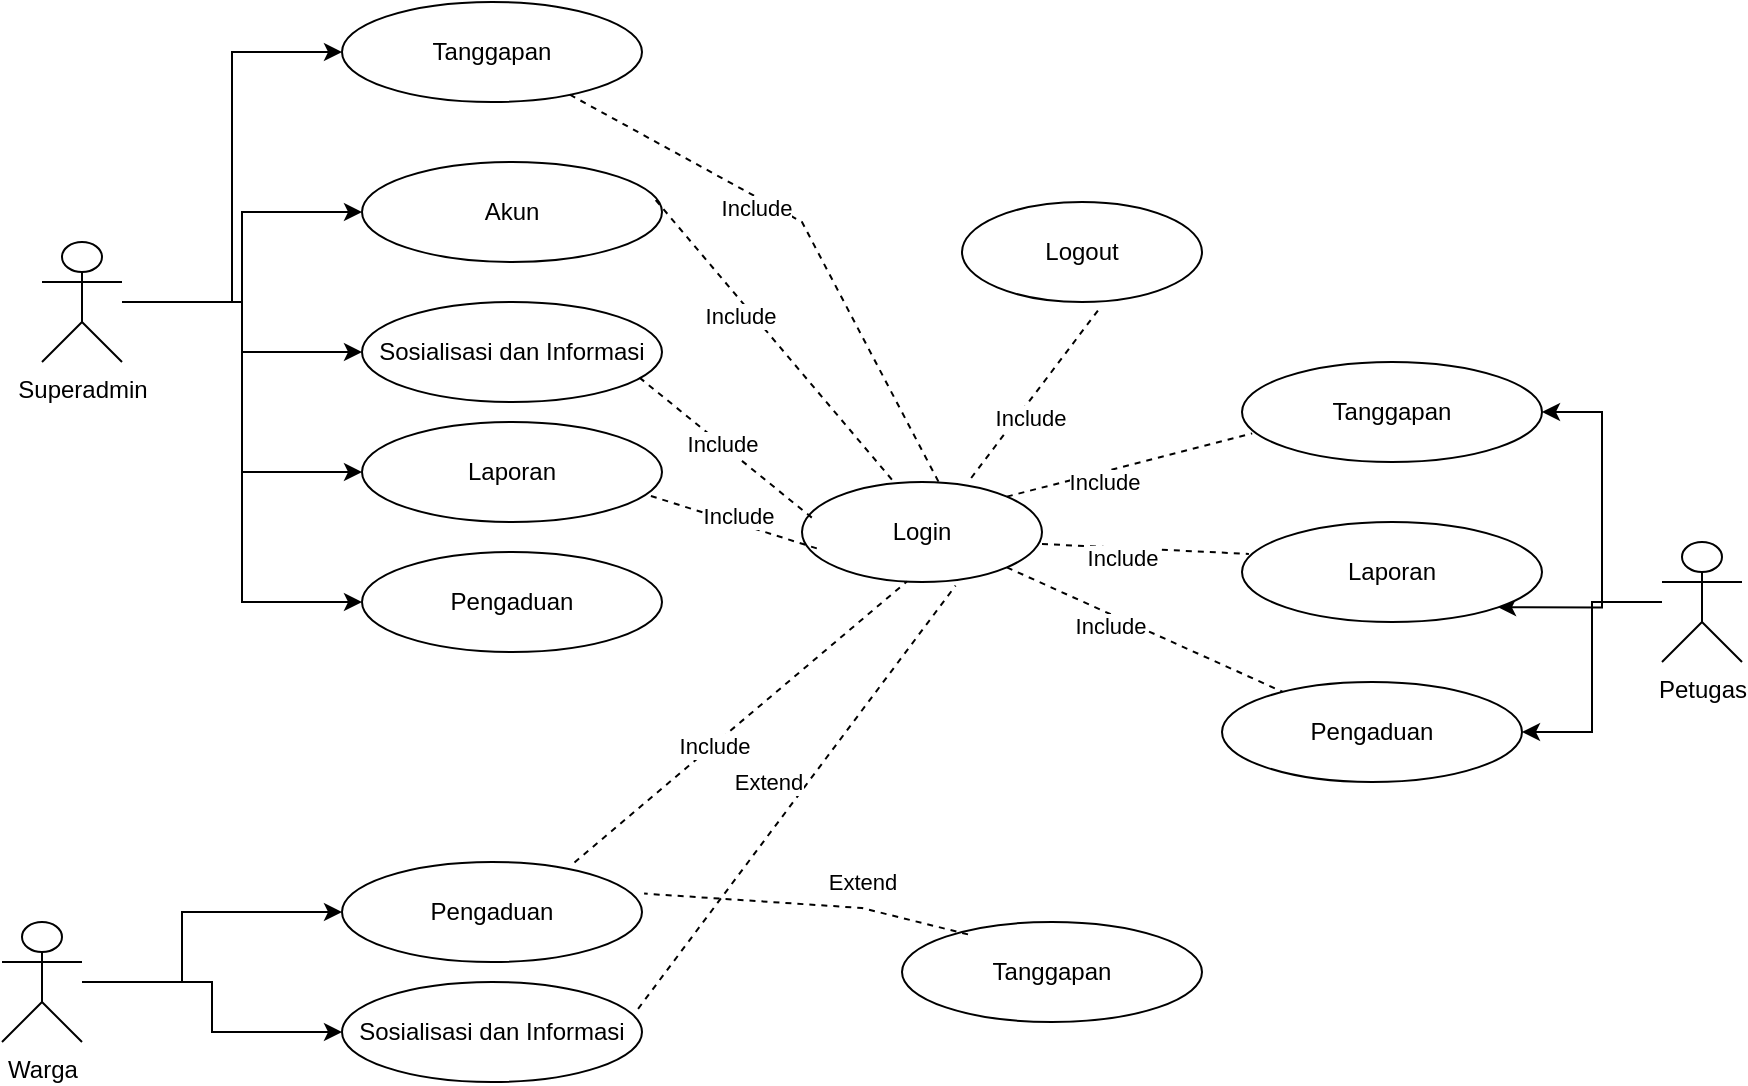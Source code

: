 <mxfile version="26.2.12">
  <diagram name="Halaman-1" id="34XxjFvA5yVBI5Y3is8h">
    <mxGraphModel dx="1871" dy="1731" grid="1" gridSize="10" guides="1" tooltips="1" connect="1" arrows="1" fold="1" page="1" pageScale="1" pageWidth="827" pageHeight="1169" math="0" shadow="0">
      <root>
        <mxCell id="0" />
        <mxCell id="1" parent="0" />
        <mxCell id="VAW47h7jwuFpxoAy4my7-58" style="edgeStyle=orthogonalEdgeStyle;rounded=0;orthogonalLoop=1;jettySize=auto;html=1;entryX=1;entryY=0.5;entryDx=0;entryDy=0;" parent="1" source="VAW47h7jwuFpxoAy4my7-1" target="VAW47h7jwuFpxoAy4my7-54" edge="1">
          <mxGeometry relative="1" as="geometry" />
        </mxCell>
        <mxCell id="VAW47h7jwuFpxoAy4my7-60" style="edgeStyle=orthogonalEdgeStyle;rounded=0;orthogonalLoop=1;jettySize=auto;html=1;entryX=1;entryY=1;entryDx=0;entryDy=0;" parent="1" source="VAW47h7jwuFpxoAy4my7-1" target="VAW47h7jwuFpxoAy4my7-55" edge="1">
          <mxGeometry relative="1" as="geometry" />
        </mxCell>
        <mxCell id="VAW47h7jwuFpxoAy4my7-61" style="edgeStyle=orthogonalEdgeStyle;rounded=0;orthogonalLoop=1;jettySize=auto;html=1;entryX=1;entryY=0.5;entryDx=0;entryDy=0;" parent="1" source="VAW47h7jwuFpxoAy4my7-1" target="VAW47h7jwuFpxoAy4my7-56" edge="1">
          <mxGeometry relative="1" as="geometry" />
        </mxCell>
        <mxCell id="VAW47h7jwuFpxoAy4my7-1" value="&lt;div&gt;Petugas&lt;/div&gt;" style="shape=umlActor;verticalLabelPosition=bottom;verticalAlign=top;html=1;outlineConnect=0;direction=east;" parent="1" vertex="1">
          <mxGeometry x="750" y="260" width="40" height="60" as="geometry" />
        </mxCell>
        <mxCell id="VAW47h7jwuFpxoAy4my7-42" style="edgeStyle=orthogonalEdgeStyle;rounded=0;orthogonalLoop=1;jettySize=auto;html=1;" parent="1" source="VAW47h7jwuFpxoAy4my7-10" target="VAW47h7jwuFpxoAy4my7-38" edge="1">
          <mxGeometry relative="1" as="geometry" />
        </mxCell>
        <mxCell id="VAW47h7jwuFpxoAy4my7-43" style="edgeStyle=orthogonalEdgeStyle;rounded=0;orthogonalLoop=1;jettySize=auto;html=1;entryX=0;entryY=0.5;entryDx=0;entryDy=0;" parent="1" source="VAW47h7jwuFpxoAy4my7-10" target="VAW47h7jwuFpxoAy4my7-39" edge="1">
          <mxGeometry relative="1" as="geometry" />
        </mxCell>
        <mxCell id="VAW47h7jwuFpxoAy4my7-44" style="edgeStyle=orthogonalEdgeStyle;rounded=0;orthogonalLoop=1;jettySize=auto;html=1;entryX=0;entryY=0.5;entryDx=0;entryDy=0;" parent="1" source="VAW47h7jwuFpxoAy4my7-10" target="VAW47h7jwuFpxoAy4my7-40" edge="1">
          <mxGeometry relative="1" as="geometry" />
        </mxCell>
        <mxCell id="J-PpUcv6VIfvRsHD4s1L-2" style="edgeStyle=orthogonalEdgeStyle;rounded=0;orthogonalLoop=1;jettySize=auto;html=1;entryX=0;entryY=0.5;entryDx=0;entryDy=0;" edge="1" parent="1" source="VAW47h7jwuFpxoAy4my7-10" target="J-PpUcv6VIfvRsHD4s1L-1">
          <mxGeometry relative="1" as="geometry" />
        </mxCell>
        <mxCell id="J-PpUcv6VIfvRsHD4s1L-7" style="edgeStyle=orthogonalEdgeStyle;rounded=0;orthogonalLoop=1;jettySize=auto;html=1;entryX=0;entryY=0.5;entryDx=0;entryDy=0;" edge="1" parent="1" source="VAW47h7jwuFpxoAy4my7-10" target="J-PpUcv6VIfvRsHD4s1L-6">
          <mxGeometry relative="1" as="geometry" />
        </mxCell>
        <mxCell id="VAW47h7jwuFpxoAy4my7-10" value="&lt;div&gt;Superadmin&lt;/div&gt;" style="shape=umlActor;verticalLabelPosition=bottom;verticalAlign=top;html=1;outlineConnect=0;direction=east;" parent="1" vertex="1">
          <mxGeometry x="-60" y="110" width="40" height="60" as="geometry" />
        </mxCell>
        <mxCell id="VAW47h7jwuFpxoAy4my7-25" style="edgeStyle=orthogonalEdgeStyle;rounded=0;orthogonalLoop=1;jettySize=auto;html=1;" parent="1" source="VAW47h7jwuFpxoAy4my7-11" target="VAW47h7jwuFpxoAy4my7-17" edge="1">
          <mxGeometry relative="1" as="geometry">
            <Array as="points">
              <mxPoint x="10" y="480" />
              <mxPoint x="10" y="445" />
            </Array>
          </mxGeometry>
        </mxCell>
        <mxCell id="VAW47h7jwuFpxoAy4my7-28" style="edgeStyle=orthogonalEdgeStyle;rounded=0;orthogonalLoop=1;jettySize=auto;html=1;entryX=0;entryY=0.5;entryDx=0;entryDy=0;" parent="1" source="VAW47h7jwuFpxoAy4my7-11" target="VAW47h7jwuFpxoAy4my7-18" edge="1">
          <mxGeometry relative="1" as="geometry" />
        </mxCell>
        <mxCell id="VAW47h7jwuFpxoAy4my7-11" value="&lt;div&gt;Warga&lt;/div&gt;" style="shape=umlActor;verticalLabelPosition=bottom;verticalAlign=top;html=1;outlineConnect=0;direction=east;" parent="1" vertex="1">
          <mxGeometry x="-80" y="450" width="40" height="60" as="geometry" />
        </mxCell>
        <mxCell id="VAW47h7jwuFpxoAy4my7-15" value="Login" style="ellipse;whiteSpace=wrap;html=1;" parent="1" vertex="1">
          <mxGeometry x="320" y="230" width="120" height="50" as="geometry" />
        </mxCell>
        <mxCell id="VAW47h7jwuFpxoAy4my7-17" value="Pengaduan" style="ellipse;whiteSpace=wrap;html=1;" parent="1" vertex="1">
          <mxGeometry x="90" y="420" width="150" height="50" as="geometry" />
        </mxCell>
        <mxCell id="VAW47h7jwuFpxoAy4my7-18" value="Sosialisasi dan Informasi" style="ellipse;whiteSpace=wrap;html=1;" parent="1" vertex="1">
          <mxGeometry x="90" y="480" width="150" height="50" as="geometry" />
        </mxCell>
        <mxCell id="VAW47h7jwuFpxoAy4my7-19" value="Tanggapan" style="ellipse;whiteSpace=wrap;html=1;" parent="1" vertex="1">
          <mxGeometry x="370" y="450" width="150" height="50" as="geometry" />
        </mxCell>
        <mxCell id="VAW47h7jwuFpxoAy4my7-30" value="" style="endArrow=none;dashed=1;html=1;rounded=0;entryX=0.437;entryY=0.996;entryDx=0;entryDy=0;entryPerimeter=0;exitX=0.775;exitY=0.004;exitDx=0;exitDy=0;exitPerimeter=0;" parent="1" target="VAW47h7jwuFpxoAy4my7-15" edge="1" source="VAW47h7jwuFpxoAy4my7-17">
          <mxGeometry width="50" height="50" relative="1" as="geometry">
            <mxPoint x="230.0" y="372.468" as="sourcePoint" />
            <mxPoint x="362.52" y="310.0" as="targetPoint" />
            <Array as="points" />
          </mxGeometry>
        </mxCell>
        <mxCell id="VAW47h7jwuFpxoAy4my7-33" value="Include" style="edgeLabel;html=1;align=center;verticalAlign=middle;resizable=0;points=[];" parent="VAW47h7jwuFpxoAy4my7-30" vertex="1" connectable="0">
          <mxGeometry x="-0.16" relative="1" as="geometry">
            <mxPoint y="1" as="offset" />
          </mxGeometry>
        </mxCell>
        <mxCell id="VAW47h7jwuFpxoAy4my7-32" value="" style="endArrow=none;dashed=1;html=1;rounded=0;exitX=0.987;exitY=0.268;exitDx=0;exitDy=0;exitPerimeter=0;entryX=0.64;entryY=1.036;entryDx=0;entryDy=0;entryPerimeter=0;" parent="1" source="VAW47h7jwuFpxoAy4my7-18" target="VAW47h7jwuFpxoAy4my7-15" edge="1">
          <mxGeometry width="50" height="50" relative="1" as="geometry">
            <mxPoint x="240.0" y="382.468" as="sourcePoint" />
            <mxPoint x="390" y="290" as="targetPoint" />
            <Array as="points" />
          </mxGeometry>
        </mxCell>
        <mxCell id="VAW47h7jwuFpxoAy4my7-34" value="" style="endArrow=none;dashed=1;html=1;rounded=0;entryX=1.007;entryY=0.316;entryDx=0;entryDy=0;entryPerimeter=0;exitX=0.22;exitY=0.124;exitDx=0;exitDy=0;exitPerimeter=0;" parent="1" source="VAW47h7jwuFpxoAy4my7-19" target="VAW47h7jwuFpxoAy4my7-17" edge="1">
          <mxGeometry width="50" height="50" relative="1" as="geometry">
            <mxPoint x="514" y="467" as="sourcePoint" />
            <mxPoint x="366" y="310" as="targetPoint" />
            <Array as="points">
              <mxPoint x="350" y="443" />
            </Array>
          </mxGeometry>
        </mxCell>
        <mxCell id="VAW47h7jwuFpxoAy4my7-36" value="Extend" style="edgeLabel;html=1;align=center;verticalAlign=middle;resizable=0;points=[];" parent="1" vertex="1" connectable="0">
          <mxGeometry x="303.004" y="379.996" as="geometry" />
        </mxCell>
        <mxCell id="VAW47h7jwuFpxoAy4my7-37" value="Extend" style="edgeLabel;html=1;align=center;verticalAlign=middle;resizable=0;points=[];" parent="1" vertex="1" connectable="0">
          <mxGeometry x="350.004" y="429.996" as="geometry">
            <mxPoint as="offset" />
          </mxGeometry>
        </mxCell>
        <mxCell id="VAW47h7jwuFpxoAy4my7-38" value="Akun" style="ellipse;whiteSpace=wrap;html=1;" parent="1" vertex="1">
          <mxGeometry x="100" y="70" width="150" height="50" as="geometry" />
        </mxCell>
        <mxCell id="VAW47h7jwuFpxoAy4my7-39" value="Sosialisasi dan Informasi" style="ellipse;whiteSpace=wrap;html=1;" parent="1" vertex="1">
          <mxGeometry x="100" y="140" width="150" height="50" as="geometry" />
        </mxCell>
        <mxCell id="VAW47h7jwuFpxoAy4my7-40" value="Laporan" style="ellipse;whiteSpace=wrap;html=1;" parent="1" vertex="1">
          <mxGeometry x="100" y="200" width="150" height="50" as="geometry" />
        </mxCell>
        <mxCell id="VAW47h7jwuFpxoAy4my7-45" value="" style="endArrow=none;dashed=1;html=1;rounded=0;entryX=0.383;entryY=0;entryDx=0;entryDy=0;entryPerimeter=0;exitX=0.979;exitY=0.38;exitDx=0;exitDy=0;exitPerimeter=0;" parent="1" source="VAW47h7jwuFpxoAy4my7-38" target="VAW47h7jwuFpxoAy4my7-15" edge="1">
          <mxGeometry width="50" height="50" relative="1" as="geometry">
            <mxPoint x="240" y="170" as="sourcePoint" />
            <mxPoint x="290" y="120" as="targetPoint" />
          </mxGeometry>
        </mxCell>
        <mxCell id="VAW47h7jwuFpxoAy4my7-46" value="Include" style="edgeLabel;html=1;align=center;verticalAlign=middle;resizable=0;points=[];" parent="VAW47h7jwuFpxoAy4my7-45" vertex="1" connectable="0">
          <mxGeometry x="-0.226" y="-5" relative="1" as="geometry">
            <mxPoint as="offset" />
          </mxGeometry>
        </mxCell>
        <mxCell id="VAW47h7jwuFpxoAy4my7-47" value="" style="endArrow=none;dashed=1;html=1;rounded=0;entryX=0.053;entryY=0.38;entryDx=0;entryDy=0;entryPerimeter=0;exitX=0.925;exitY=0.756;exitDx=0;exitDy=0;exitPerimeter=0;" parent="1" source="VAW47h7jwuFpxoAy4my7-39" target="VAW47h7jwuFpxoAy4my7-15" edge="1">
          <mxGeometry width="50" height="50" relative="1" as="geometry">
            <mxPoint x="240" y="245" as="sourcePoint" />
            <mxPoint x="290" y="195" as="targetPoint" />
          </mxGeometry>
        </mxCell>
        <mxCell id="VAW47h7jwuFpxoAy4my7-48" value="Include" style="edgeLabel;html=1;align=center;verticalAlign=middle;resizable=0;points=[];" parent="VAW47h7jwuFpxoAy4my7-47" vertex="1" connectable="0">
          <mxGeometry x="-0.064" relative="1" as="geometry">
            <mxPoint as="offset" />
          </mxGeometry>
        </mxCell>
        <mxCell id="VAW47h7jwuFpxoAy4my7-49" value="" style="endArrow=none;dashed=1;html=1;rounded=0;entryX=0.067;entryY=0.668;entryDx=0;entryDy=0;entryPerimeter=0;exitX=0.963;exitY=0.74;exitDx=0;exitDy=0;exitPerimeter=0;" parent="1" source="VAW47h7jwuFpxoAy4my7-40" target="VAW47h7jwuFpxoAy4my7-15" edge="1">
          <mxGeometry width="50" height="50" relative="1" as="geometry">
            <mxPoint x="240" y="350" as="sourcePoint" />
            <mxPoint x="290" y="300" as="targetPoint" />
          </mxGeometry>
        </mxCell>
        <mxCell id="VAW47h7jwuFpxoAy4my7-51" value="Include" style="edgeLabel;html=1;align=center;verticalAlign=middle;resizable=0;points=[];" parent="VAW47h7jwuFpxoAy4my7-49" vertex="1" connectable="0">
          <mxGeometry x="-0.006" y="3" relative="1" as="geometry">
            <mxPoint x="1" as="offset" />
          </mxGeometry>
        </mxCell>
        <mxCell id="VAW47h7jwuFpxoAy4my7-54" value="Tanggapan" style="ellipse;whiteSpace=wrap;html=1;" parent="1" vertex="1">
          <mxGeometry x="540" y="170" width="150" height="50" as="geometry" />
        </mxCell>
        <mxCell id="VAW47h7jwuFpxoAy4my7-55" value="Laporan" style="ellipse;whiteSpace=wrap;html=1;" parent="1" vertex="1">
          <mxGeometry x="540" y="250" width="150" height="50" as="geometry" />
        </mxCell>
        <mxCell id="VAW47h7jwuFpxoAy4my7-56" value="Pengaduan" style="ellipse;whiteSpace=wrap;html=1;" parent="1" vertex="1">
          <mxGeometry x="530" y="330" width="150" height="50" as="geometry" />
        </mxCell>
        <mxCell id="VAW47h7jwuFpxoAy4my7-57" style="edgeStyle=orthogonalEdgeStyle;rounded=0;orthogonalLoop=1;jettySize=auto;html=1;exitX=0.5;exitY=1;exitDx=0;exitDy=0;" parent="1" source="VAW47h7jwuFpxoAy4my7-55" target="VAW47h7jwuFpxoAy4my7-55" edge="1">
          <mxGeometry relative="1" as="geometry" />
        </mxCell>
        <mxCell id="VAW47h7jwuFpxoAy4my7-62" value="" style="endArrow=none;dashed=1;html=1;rounded=0;entryX=0.034;entryY=0.714;entryDx=0;entryDy=0;entryPerimeter=0;exitX=1;exitY=0;exitDx=0;exitDy=0;" parent="1" source="VAW47h7jwuFpxoAy4my7-15" target="VAW47h7jwuFpxoAy4my7-54" edge="1">
          <mxGeometry width="50" height="50" relative="1" as="geometry">
            <mxPoint x="411" y="190" as="sourcePoint" />
            <mxPoint x="540" y="251" as="targetPoint" />
          </mxGeometry>
        </mxCell>
        <mxCell id="VAW47h7jwuFpxoAy4my7-63" value="Include" style="edgeLabel;html=1;align=center;verticalAlign=middle;resizable=0;points=[];" parent="VAW47h7jwuFpxoAy4my7-62" vertex="1" connectable="0">
          <mxGeometry x="-0.226" y="-5" relative="1" as="geometry">
            <mxPoint as="offset" />
          </mxGeometry>
        </mxCell>
        <mxCell id="VAW47h7jwuFpxoAy4my7-64" value="" style="endArrow=none;dashed=1;html=1;rounded=0;entryX=0.023;entryY=0.319;entryDx=0;entryDy=0;entryPerimeter=0;exitX=1;exitY=0;exitDx=0;exitDy=0;" parent="1" target="VAW47h7jwuFpxoAy4my7-55" edge="1">
          <mxGeometry width="50" height="50" relative="1" as="geometry">
            <mxPoint x="440" y="261" as="sourcePoint" />
            <mxPoint x="562" y="230" as="targetPoint" />
          </mxGeometry>
        </mxCell>
        <mxCell id="VAW47h7jwuFpxoAy4my7-65" value="Include" style="edgeLabel;html=1;align=center;verticalAlign=middle;resizable=0;points=[];" parent="VAW47h7jwuFpxoAy4my7-64" vertex="1" connectable="0">
          <mxGeometry x="-0.226" y="-5" relative="1" as="geometry">
            <mxPoint as="offset" />
          </mxGeometry>
        </mxCell>
        <mxCell id="VAW47h7jwuFpxoAy4my7-66" value="" style="endArrow=none;dashed=1;html=1;rounded=0;exitX=1;exitY=1;exitDx=0;exitDy=0;" parent="1" source="VAW47h7jwuFpxoAy4my7-15" target="VAW47h7jwuFpxoAy4my7-56" edge="1">
          <mxGeometry width="50" height="50" relative="1" as="geometry">
            <mxPoint x="418" y="351" as="sourcePoint" />
            <mxPoint x="540" y="320" as="targetPoint" />
          </mxGeometry>
        </mxCell>
        <mxCell id="VAW47h7jwuFpxoAy4my7-67" value="Include" style="edgeLabel;html=1;align=center;verticalAlign=middle;resizable=0;points=[];" parent="VAW47h7jwuFpxoAy4my7-66" vertex="1" connectable="0">
          <mxGeometry x="-0.226" y="-5" relative="1" as="geometry">
            <mxPoint as="offset" />
          </mxGeometry>
        </mxCell>
        <mxCell id="J-PpUcv6VIfvRsHD4s1L-1" value="Tanggapan" style="ellipse;whiteSpace=wrap;html=1;" vertex="1" parent="1">
          <mxGeometry x="90" y="-10" width="150" height="50" as="geometry" />
        </mxCell>
        <mxCell id="J-PpUcv6VIfvRsHD4s1L-3" value="" style="endArrow=none;dashed=1;html=1;rounded=0;entryX=0.572;entryY=0.012;entryDx=0;entryDy=0;entryPerimeter=0;" edge="1" parent="1" source="J-PpUcv6VIfvRsHD4s1L-1" target="VAW47h7jwuFpxoAy4my7-15">
          <mxGeometry width="50" height="50" relative="1" as="geometry">
            <mxPoint x="221" y="109" as="sourcePoint" />
            <mxPoint x="350" y="170" as="targetPoint" />
            <Array as="points">
              <mxPoint x="320" y="100" />
            </Array>
          </mxGeometry>
        </mxCell>
        <mxCell id="J-PpUcv6VIfvRsHD4s1L-4" value="Include" style="edgeLabel;html=1;align=center;verticalAlign=middle;resizable=0;points=[];" vertex="1" connectable="0" parent="J-PpUcv6VIfvRsHD4s1L-3">
          <mxGeometry x="-0.226" y="-5" relative="1" as="geometry">
            <mxPoint as="offset" />
          </mxGeometry>
        </mxCell>
        <mxCell id="J-PpUcv6VIfvRsHD4s1L-6" value="Pengaduan" style="ellipse;whiteSpace=wrap;html=1;" vertex="1" parent="1">
          <mxGeometry x="100" y="265" width="150" height="50" as="geometry" />
        </mxCell>
        <mxCell id="J-PpUcv6VIfvRsHD4s1L-9" value="Logout" style="ellipse;whiteSpace=wrap;html=1;" vertex="1" parent="1">
          <mxGeometry x="400" y="90" width="120" height="50" as="geometry" />
        </mxCell>
        <mxCell id="J-PpUcv6VIfvRsHD4s1L-10" value="" style="endArrow=none;dashed=1;html=1;rounded=0;entryX=0.578;entryY=1.048;entryDx=0;entryDy=0;entryPerimeter=0;exitX=0.705;exitY=-0.04;exitDx=0;exitDy=0;exitPerimeter=0;" edge="1" parent="1" source="VAW47h7jwuFpxoAy4my7-15" target="J-PpUcv6VIfvRsHD4s1L-9">
          <mxGeometry width="50" height="50" relative="1" as="geometry">
            <mxPoint x="370" y="190" as="sourcePoint" />
            <mxPoint x="493" y="159" as="targetPoint" />
          </mxGeometry>
        </mxCell>
        <mxCell id="J-PpUcv6VIfvRsHD4s1L-11" value="Include" style="edgeLabel;html=1;align=center;verticalAlign=middle;resizable=0;points=[];" vertex="1" connectable="0" parent="J-PpUcv6VIfvRsHD4s1L-10">
          <mxGeometry x="-0.226" y="-5" relative="1" as="geometry">
            <mxPoint as="offset" />
          </mxGeometry>
        </mxCell>
      </root>
    </mxGraphModel>
  </diagram>
</mxfile>

